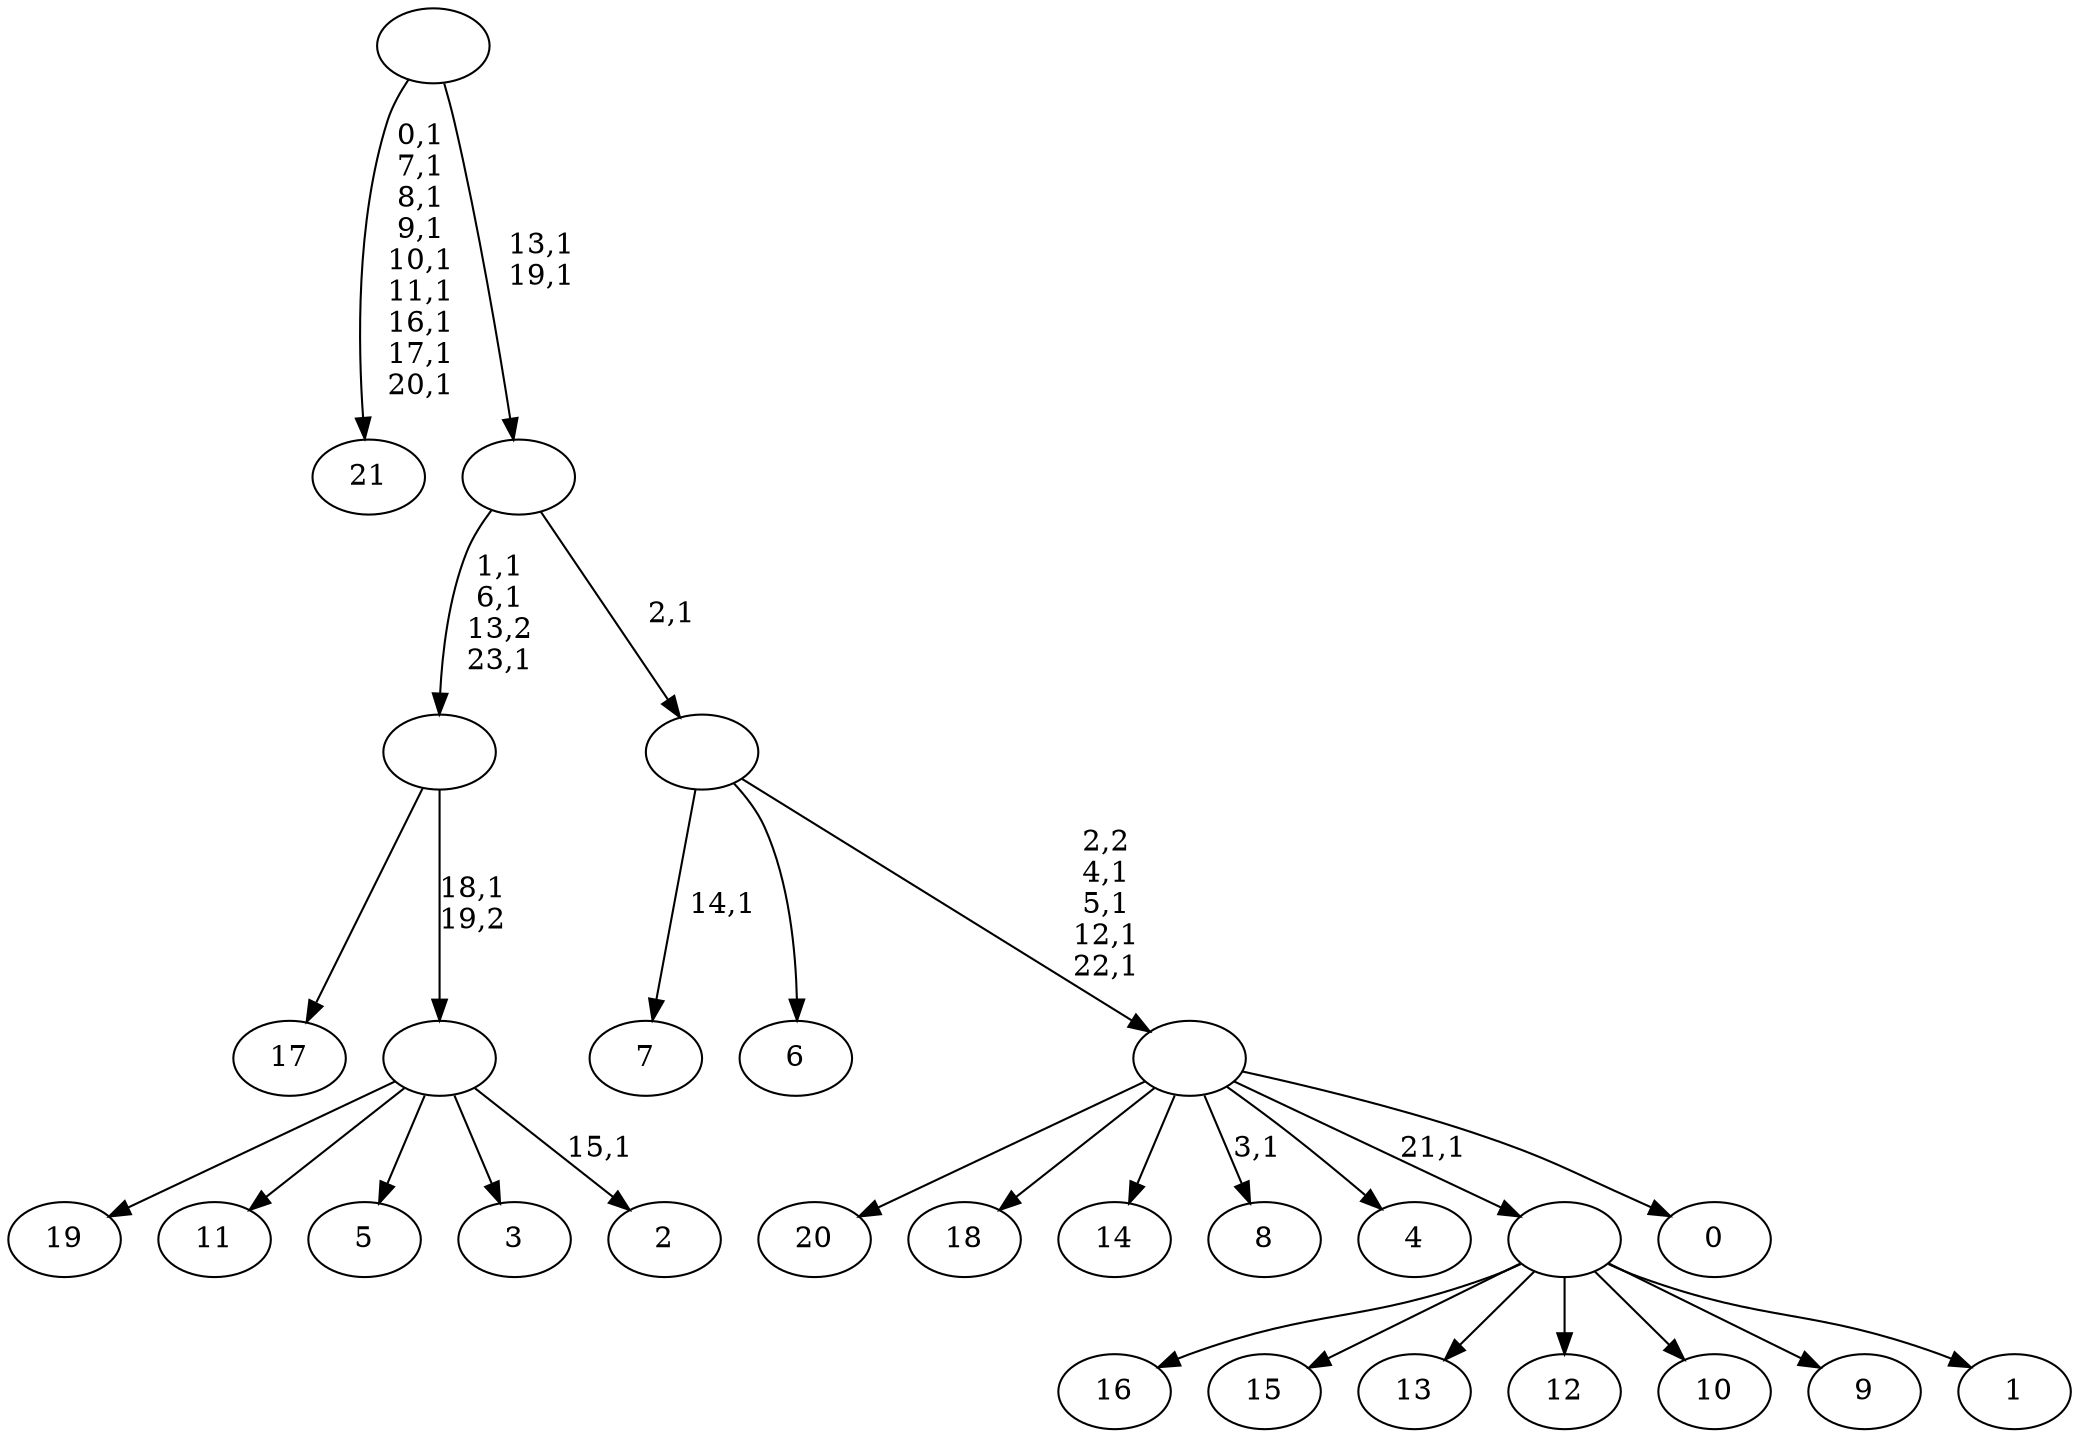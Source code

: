 digraph T {
	46 [label="21"]
	36 [label="20"]
	35 [label="19"]
	34 [label="18"]
	33 [label="17"]
	32 [label="16"]
	31 [label="15"]
	30 [label="14"]
	29 [label="13"]
	28 [label="12"]
	27 [label="11"]
	26 [label="10"]
	25 [label="9"]
	24 [label="8"]
	22 [label="7"]
	20 [label="6"]
	19 [label="5"]
	18 [label="4"]
	17 [label="3"]
	16 [label="2"]
	14 [label=""]
	13 [label=""]
	10 [label="1"]
	9 [label=""]
	8 [label="0"]
	7 [label=""]
	3 [label=""]
	2 [label=""]
	0 [label=""]
	14 -> 16 [label="15,1"]
	14 -> 35 [label=""]
	14 -> 27 [label=""]
	14 -> 19 [label=""]
	14 -> 17 [label=""]
	13 -> 33 [label=""]
	13 -> 14 [label="18,1\n19,2"]
	9 -> 32 [label=""]
	9 -> 31 [label=""]
	9 -> 29 [label=""]
	9 -> 28 [label=""]
	9 -> 26 [label=""]
	9 -> 25 [label=""]
	9 -> 10 [label=""]
	7 -> 24 [label="3,1"]
	7 -> 36 [label=""]
	7 -> 34 [label=""]
	7 -> 30 [label=""]
	7 -> 18 [label=""]
	7 -> 9 [label="21,1"]
	7 -> 8 [label=""]
	3 -> 7 [label="2,2\n4,1\n5,1\n12,1\n22,1"]
	3 -> 22 [label="14,1"]
	3 -> 20 [label=""]
	2 -> 13 [label="1,1\n6,1\n13,2\n23,1"]
	2 -> 3 [label="2,1"]
	0 -> 2 [label="13,1\n19,1"]
	0 -> 46 [label="0,1\n7,1\n8,1\n9,1\n10,1\n11,1\n16,1\n17,1\n20,1"]
}
